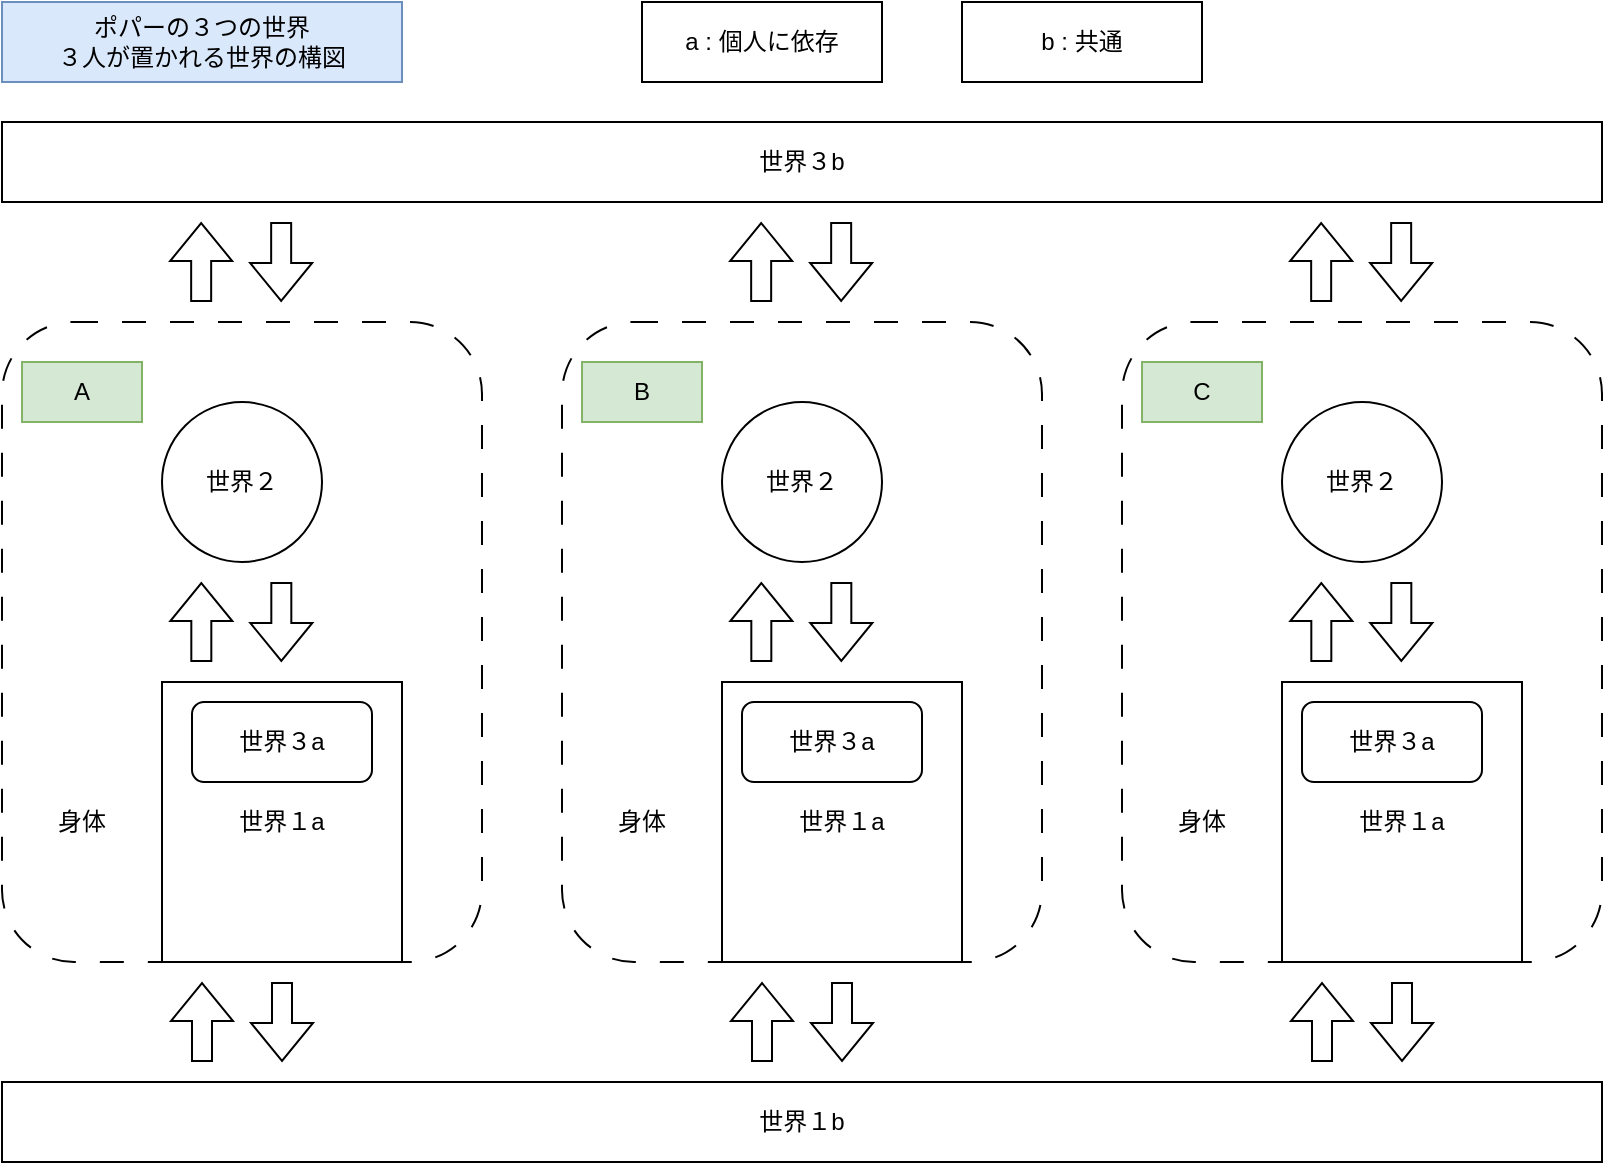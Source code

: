 <mxfile version="28.0.6">
  <diagram name="ページ1" id="yOySeQsgWKE3dEFuSRtI">
    <mxGraphModel dx="985" dy="859" grid="1" gridSize="10" guides="1" tooltips="1" connect="1" arrows="1" fold="1" page="1" pageScale="1" pageWidth="1654" pageHeight="1169" math="0" shadow="0">
      <root>
        <mxCell id="0" />
        <mxCell id="1" parent="0" />
        <mxCell id="cPUYNXmb6_sWoZT-htOv-3" value="" style="rounded=1;whiteSpace=wrap;html=1;dashed=1;dashPattern=12 12;" vertex="1" parent="1">
          <mxGeometry x="80" y="200" width="240" height="320" as="geometry" />
        </mxCell>
        <mxCell id="cPUYNXmb6_sWoZT-htOv-1" value="ポパーの３つの世界&lt;div&gt;３人が置かれる世界の構図&lt;/div&gt;" style="text;html=1;align=center;verticalAlign=middle;whiteSpace=wrap;rounded=0;fillColor=#dae8fc;strokeColor=#6c8ebf;" vertex="1" parent="1">
          <mxGeometry x="80" y="40" width="200" height="40" as="geometry" />
        </mxCell>
        <mxCell id="cPUYNXmb6_sWoZT-htOv-2" value="世界２" style="ellipse;whiteSpace=wrap;html=1;aspect=fixed;" vertex="1" parent="1">
          <mxGeometry x="160" y="240" width="80" height="80" as="geometry" />
        </mxCell>
        <mxCell id="cPUYNXmb6_sWoZT-htOv-5" value="世界１a" style="rounded=0;whiteSpace=wrap;html=1;" vertex="1" parent="1">
          <mxGeometry x="160" y="380" width="120" height="140" as="geometry" />
        </mxCell>
        <mxCell id="cPUYNXmb6_sWoZT-htOv-6" value="A" style="text;html=1;align=center;verticalAlign=middle;whiteSpace=wrap;rounded=0;fillColor=#d5e8d4;strokeColor=#82b366;" vertex="1" parent="1">
          <mxGeometry x="90" y="220" width="60" height="30" as="geometry" />
        </mxCell>
        <mxCell id="cPUYNXmb6_sWoZT-htOv-7" value="世界１b" style="rounded=0;whiteSpace=wrap;html=1;" vertex="1" parent="1">
          <mxGeometry x="80" y="580" width="800" height="40" as="geometry" />
        </mxCell>
        <mxCell id="cPUYNXmb6_sWoZT-htOv-8" value="世界３b" style="rounded=0;whiteSpace=wrap;html=1;" vertex="1" parent="1">
          <mxGeometry x="80" y="100" width="800" height="40" as="geometry" />
        </mxCell>
        <mxCell id="cPUYNXmb6_sWoZT-htOv-9" value="a : 個人に依存" style="rounded=0;whiteSpace=wrap;html=1;" vertex="1" parent="1">
          <mxGeometry x="400" y="40" width="120" height="40" as="geometry" />
        </mxCell>
        <mxCell id="cPUYNXmb6_sWoZT-htOv-10" value="b : 共通" style="rounded=0;whiteSpace=wrap;html=1;" vertex="1" parent="1">
          <mxGeometry x="560" y="40" width="120" height="40" as="geometry" />
        </mxCell>
        <mxCell id="cPUYNXmb6_sWoZT-htOv-11" value="" style="shape=flexArrow;endArrow=classic;html=1;rounded=0;" edge="1" parent="1">
          <mxGeometry width="50" height="50" relative="1" as="geometry">
            <mxPoint x="220" y="530" as="sourcePoint" />
            <mxPoint x="220" y="570" as="targetPoint" />
          </mxGeometry>
        </mxCell>
        <mxCell id="cPUYNXmb6_sWoZT-htOv-12" value="" style="shape=flexArrow;endArrow=classic;html=1;rounded=0;" edge="1" parent="1">
          <mxGeometry width="50" height="50" relative="1" as="geometry">
            <mxPoint x="180" y="570" as="sourcePoint" />
            <mxPoint x="180" y="530" as="targetPoint" />
          </mxGeometry>
        </mxCell>
        <mxCell id="cPUYNXmb6_sWoZT-htOv-13" value="" style="shape=flexArrow;endArrow=classic;html=1;rounded=0;" edge="1" parent="1">
          <mxGeometry width="50" height="50" relative="1" as="geometry">
            <mxPoint x="219.66" y="330" as="sourcePoint" />
            <mxPoint x="219.66" y="370" as="targetPoint" />
          </mxGeometry>
        </mxCell>
        <mxCell id="cPUYNXmb6_sWoZT-htOv-14" value="" style="shape=flexArrow;endArrow=classic;html=1;rounded=0;" edge="1" parent="1">
          <mxGeometry width="50" height="50" relative="1" as="geometry">
            <mxPoint x="179.66" y="370" as="sourcePoint" />
            <mxPoint x="179.66" y="330" as="targetPoint" />
          </mxGeometry>
        </mxCell>
        <mxCell id="cPUYNXmb6_sWoZT-htOv-15" value="身体" style="text;html=1;align=center;verticalAlign=middle;whiteSpace=wrap;rounded=0;" vertex="1" parent="1">
          <mxGeometry x="90" y="435" width="60" height="30" as="geometry" />
        </mxCell>
        <mxCell id="cPUYNXmb6_sWoZT-htOv-16" value="" style="shape=flexArrow;endArrow=classic;html=1;rounded=0;" edge="1" parent="1">
          <mxGeometry width="50" height="50" relative="1" as="geometry">
            <mxPoint x="219.58" y="150" as="sourcePoint" />
            <mxPoint x="219.58" y="190" as="targetPoint" />
          </mxGeometry>
        </mxCell>
        <mxCell id="cPUYNXmb6_sWoZT-htOv-17" value="" style="shape=flexArrow;endArrow=classic;html=1;rounded=0;" edge="1" parent="1">
          <mxGeometry width="50" height="50" relative="1" as="geometry">
            <mxPoint x="179.58" y="190" as="sourcePoint" />
            <mxPoint x="179.58" y="150" as="targetPoint" />
          </mxGeometry>
        </mxCell>
        <mxCell id="cPUYNXmb6_sWoZT-htOv-18" value="" style="rounded=1;whiteSpace=wrap;html=1;dashed=1;dashPattern=12 12;" vertex="1" parent="1">
          <mxGeometry x="360" y="200" width="240" height="320" as="geometry" />
        </mxCell>
        <mxCell id="cPUYNXmb6_sWoZT-htOv-19" value="世界２" style="ellipse;whiteSpace=wrap;html=1;aspect=fixed;" vertex="1" parent="1">
          <mxGeometry x="440" y="240" width="80" height="80" as="geometry" />
        </mxCell>
        <mxCell id="cPUYNXmb6_sWoZT-htOv-20" value="世界１a" style="rounded=0;whiteSpace=wrap;html=1;" vertex="1" parent="1">
          <mxGeometry x="440" y="380" width="120" height="140" as="geometry" />
        </mxCell>
        <mxCell id="cPUYNXmb6_sWoZT-htOv-21" value="B" style="text;html=1;align=center;verticalAlign=middle;whiteSpace=wrap;rounded=0;fillColor=#d5e8d4;strokeColor=#82b366;" vertex="1" parent="1">
          <mxGeometry x="370" y="220" width="60" height="30" as="geometry" />
        </mxCell>
        <mxCell id="cPUYNXmb6_sWoZT-htOv-22" value="" style="shape=flexArrow;endArrow=classic;html=1;rounded=0;" edge="1" parent="1">
          <mxGeometry width="50" height="50" relative="1" as="geometry">
            <mxPoint x="500" y="530" as="sourcePoint" />
            <mxPoint x="500" y="570" as="targetPoint" />
          </mxGeometry>
        </mxCell>
        <mxCell id="cPUYNXmb6_sWoZT-htOv-23" value="" style="shape=flexArrow;endArrow=classic;html=1;rounded=0;" edge="1" parent="1">
          <mxGeometry width="50" height="50" relative="1" as="geometry">
            <mxPoint x="460" y="570" as="sourcePoint" />
            <mxPoint x="460" y="530" as="targetPoint" />
          </mxGeometry>
        </mxCell>
        <mxCell id="cPUYNXmb6_sWoZT-htOv-24" value="" style="shape=flexArrow;endArrow=classic;html=1;rounded=0;" edge="1" parent="1">
          <mxGeometry width="50" height="50" relative="1" as="geometry">
            <mxPoint x="499.66" y="330" as="sourcePoint" />
            <mxPoint x="499.66" y="370" as="targetPoint" />
          </mxGeometry>
        </mxCell>
        <mxCell id="cPUYNXmb6_sWoZT-htOv-25" value="" style="shape=flexArrow;endArrow=classic;html=1;rounded=0;" edge="1" parent="1">
          <mxGeometry width="50" height="50" relative="1" as="geometry">
            <mxPoint x="459.66" y="370" as="sourcePoint" />
            <mxPoint x="459.66" y="330" as="targetPoint" />
          </mxGeometry>
        </mxCell>
        <mxCell id="cPUYNXmb6_sWoZT-htOv-26" value="身体" style="text;html=1;align=center;verticalAlign=middle;whiteSpace=wrap;rounded=0;" vertex="1" parent="1">
          <mxGeometry x="370" y="435" width="60" height="30" as="geometry" />
        </mxCell>
        <mxCell id="cPUYNXmb6_sWoZT-htOv-27" value="" style="shape=flexArrow;endArrow=classic;html=1;rounded=0;" edge="1" parent="1">
          <mxGeometry width="50" height="50" relative="1" as="geometry">
            <mxPoint x="499.58" y="150" as="sourcePoint" />
            <mxPoint x="499.58" y="190" as="targetPoint" />
          </mxGeometry>
        </mxCell>
        <mxCell id="cPUYNXmb6_sWoZT-htOv-28" value="" style="shape=flexArrow;endArrow=classic;html=1;rounded=0;" edge="1" parent="1">
          <mxGeometry width="50" height="50" relative="1" as="geometry">
            <mxPoint x="459.58" y="190" as="sourcePoint" />
            <mxPoint x="459.58" y="150" as="targetPoint" />
          </mxGeometry>
        </mxCell>
        <mxCell id="cPUYNXmb6_sWoZT-htOv-29" value="世界３a" style="rounded=1;whiteSpace=wrap;html=1;" vertex="1" parent="1">
          <mxGeometry x="450" y="390" width="90" height="40" as="geometry" />
        </mxCell>
        <mxCell id="cPUYNXmb6_sWoZT-htOv-30" value="世界３a" style="rounded=1;whiteSpace=wrap;html=1;" vertex="1" parent="1">
          <mxGeometry x="175" y="390" width="90" height="40" as="geometry" />
        </mxCell>
        <mxCell id="cPUYNXmb6_sWoZT-htOv-31" value="" style="rounded=1;whiteSpace=wrap;html=1;dashed=1;dashPattern=12 12;" vertex="1" parent="1">
          <mxGeometry x="640" y="200" width="240" height="320" as="geometry" />
        </mxCell>
        <mxCell id="cPUYNXmb6_sWoZT-htOv-32" value="世界２" style="ellipse;whiteSpace=wrap;html=1;aspect=fixed;" vertex="1" parent="1">
          <mxGeometry x="720" y="240" width="80" height="80" as="geometry" />
        </mxCell>
        <mxCell id="cPUYNXmb6_sWoZT-htOv-33" value="世界１a" style="rounded=0;whiteSpace=wrap;html=1;" vertex="1" parent="1">
          <mxGeometry x="720" y="380" width="120" height="140" as="geometry" />
        </mxCell>
        <mxCell id="cPUYNXmb6_sWoZT-htOv-34" value="C" style="text;html=1;align=center;verticalAlign=middle;whiteSpace=wrap;rounded=0;fillColor=#d5e8d4;strokeColor=#82b366;" vertex="1" parent="1">
          <mxGeometry x="650" y="220" width="60" height="30" as="geometry" />
        </mxCell>
        <mxCell id="cPUYNXmb6_sWoZT-htOv-35" value="" style="shape=flexArrow;endArrow=classic;html=1;rounded=0;" edge="1" parent="1">
          <mxGeometry width="50" height="50" relative="1" as="geometry">
            <mxPoint x="780" y="530" as="sourcePoint" />
            <mxPoint x="780" y="570" as="targetPoint" />
          </mxGeometry>
        </mxCell>
        <mxCell id="cPUYNXmb6_sWoZT-htOv-36" value="" style="shape=flexArrow;endArrow=classic;html=1;rounded=0;" edge="1" parent="1">
          <mxGeometry width="50" height="50" relative="1" as="geometry">
            <mxPoint x="740" y="570" as="sourcePoint" />
            <mxPoint x="740" y="530" as="targetPoint" />
          </mxGeometry>
        </mxCell>
        <mxCell id="cPUYNXmb6_sWoZT-htOv-37" value="" style="shape=flexArrow;endArrow=classic;html=1;rounded=0;" edge="1" parent="1">
          <mxGeometry width="50" height="50" relative="1" as="geometry">
            <mxPoint x="779.66" y="330" as="sourcePoint" />
            <mxPoint x="779.66" y="370" as="targetPoint" />
          </mxGeometry>
        </mxCell>
        <mxCell id="cPUYNXmb6_sWoZT-htOv-38" value="" style="shape=flexArrow;endArrow=classic;html=1;rounded=0;" edge="1" parent="1">
          <mxGeometry width="50" height="50" relative="1" as="geometry">
            <mxPoint x="739.66" y="370" as="sourcePoint" />
            <mxPoint x="739.66" y="330" as="targetPoint" />
          </mxGeometry>
        </mxCell>
        <mxCell id="cPUYNXmb6_sWoZT-htOv-39" value="身体" style="text;html=1;align=center;verticalAlign=middle;whiteSpace=wrap;rounded=0;" vertex="1" parent="1">
          <mxGeometry x="650" y="435" width="60" height="30" as="geometry" />
        </mxCell>
        <mxCell id="cPUYNXmb6_sWoZT-htOv-40" value="" style="shape=flexArrow;endArrow=classic;html=1;rounded=0;" edge="1" parent="1">
          <mxGeometry width="50" height="50" relative="1" as="geometry">
            <mxPoint x="779.58" y="150" as="sourcePoint" />
            <mxPoint x="779.58" y="190" as="targetPoint" />
          </mxGeometry>
        </mxCell>
        <mxCell id="cPUYNXmb6_sWoZT-htOv-41" value="" style="shape=flexArrow;endArrow=classic;html=1;rounded=0;" edge="1" parent="1">
          <mxGeometry width="50" height="50" relative="1" as="geometry">
            <mxPoint x="739.58" y="190" as="sourcePoint" />
            <mxPoint x="739.58" y="150" as="targetPoint" />
          </mxGeometry>
        </mxCell>
        <mxCell id="cPUYNXmb6_sWoZT-htOv-42" value="世界３a" style="rounded=1;whiteSpace=wrap;html=1;" vertex="1" parent="1">
          <mxGeometry x="730" y="390" width="90" height="40" as="geometry" />
        </mxCell>
      </root>
    </mxGraphModel>
  </diagram>
</mxfile>
